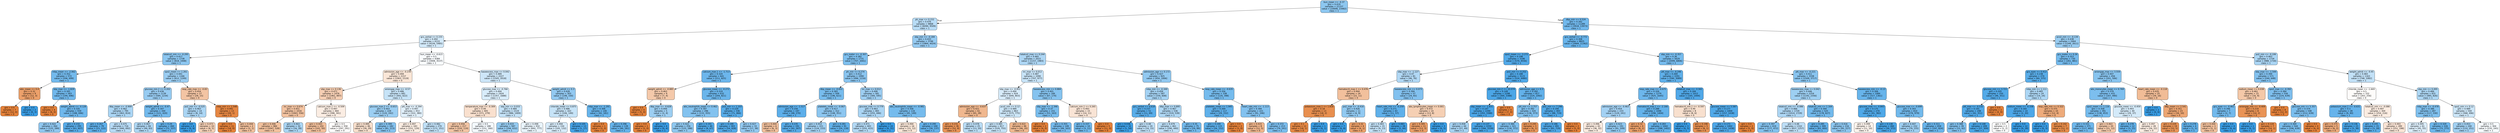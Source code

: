 digraph Tree {
node [shape=box, style="filled, rounded", color="black", fontname="helvetica"] ;
edge [fontname="helvetica"] ;
0 [label="bun_mean <= -0.37\ngini = 0.419\nsamples = 21157\nvalue = [10008, 23482]\nclass = 1", fillcolor="#8dc7f0"] ;
1 [label="ph_max <= 0.152\ngini = 0.476\nsamples = 9868\nvalue = [6090, 9509]\nclass = 1", fillcolor="#b8dcf6"] ;
0 -> 1 [labeldistance=2.5, labelangle=45, headlabel="True"] ;
2 [label="gcs_verbal <= 0.155\ngini = 0.492\nsamples = 6122\nvalue = [4226, 5485]\nclass = 1", fillcolor="#d2e9f9"] ;
1 -> 2 ;
3 [label="totalco2_min <= -0.295\ngini = 0.417\nsamples = 1738\nvalue = [818, 1948]\nclass = 1", fillcolor="#8cc6f0"] ;
2 -> 3 ;
4 [label="mbp_mean <= -2.062\ngini = 0.352\nsamples = 572\nvalue = [206, 699]\nclass = 1", fillcolor="#73baed"] ;
3 -> 4 ;
5 [label="wbc_mean <= 0.4\ngini = 0.32\nsamples = 9\nvalue = [12, 3]\nclass = 0", fillcolor="#eca06a"] ;
4 -> 5 ;
6 [label="gini = 0.0\nsamples = 7\nvalue = [12, 0]\nclass = 0", fillcolor="#e58139"] ;
5 -> 6 ;
7 [label="gini = 0.0\nsamples = 2\nvalue = [0, 3]\nclass = 1", fillcolor="#399de5"] ;
5 -> 7 ;
8 [label="sbp_max <= -1.829\ngini = 0.341\nsamples = 563\nvalue = [194, 696]\nclass = 1", fillcolor="#70b8ec"] ;
4 -> 8 ;
9 [label="gini = 0.0\nsamples = 4\nvalue = [6, 0]\nclass = 0", fillcolor="#e58139"] ;
8 -> 9 ;
10 [label="weight_admit <= -0.128\ngini = 0.335\nsamples = 559\nvalue = [188, 696]\nclass = 1", fillcolor="#6eb7ec"] ;
8 -> 10 ;
11 [label="gini = 0.422\nsamples = 264\nvalue = [125, 289]\nclass = 1", fillcolor="#8fc7f0"] ;
10 -> 11 ;
12 [label="gini = 0.232\nsamples = 295\nvalue = [63, 407]\nclass = 1", fillcolor="#58ace9"] ;
10 -> 12 ;
13 [label="spo2_mean <= 1.261\ngini = 0.441\nsamples = 1166\nvalue = [612, 1249]\nclass = 1", fillcolor="#9acdf2"] ;
3 -> 13 ;
14 [label="glucose_min.2 <= 0.202\ngini = 0.436\nsamples = 1139\nvalue = [584, 1234]\nclass = 1", fillcolor="#97cbf1"] ;
13 -> 14 ;
15 [label="dbp_mean <= -0.909\ngini = 0.462\nsamples = 795\nvalue = [463, 814]\nclass = 1", fillcolor="#aad5f4"] ;
14 -> 15 ;
16 [label="gini = 0.267\nsamples = 79\nvalue = [23, 122]\nclass = 1", fillcolor="#5eafea"] ;
15 -> 16 ;
17 [label="gini = 0.475\nsamples = 716\nvalue = [440, 692]\nclass = 1", fillcolor="#b7dbf6"] ;
15 -> 17 ;
18 [label="weight_admit <= -0.47\ngini = 0.347\nsamples = 344\nvalue = [121, 420]\nclass = 1", fillcolor="#72b9ec"] ;
14 -> 18 ;
19 [label="gini = 0.467\nsamples = 84\nvalue = [49, 83]\nclass = 1", fillcolor="#aed7f4"] ;
18 -> 19 ;
20 [label="gini = 0.29\nsamples = 260\nvalue = [72, 337]\nclass = 1", fillcolor="#63b2eb"] ;
18 -> 20 ;
21 [label="resp_rate_max <= -0.83\ngini = 0.454\nsamples = 27\nvalue = [28, 15]\nclass = 0", fillcolor="#f3c4a3"] ;
13 -> 21 ;
22 [label="po2_min <= -0.525\ngini = 0.463\nsamples = 14\nvalue = [8, 14]\nclass = 1", fillcolor="#aad5f4"] ;
21 -> 22 ;
23 [label="gini = 0.0\nsamples = 4\nvalue = [0, 9]\nclass = 1", fillcolor="#399de5"] ;
22 -> 23 ;
24 [label="gini = 0.473\nsamples = 10\nvalue = [8, 5]\nclass = 0", fillcolor="#f5d0b5"] ;
22 -> 24 ;
25 [label="mbp_min <= 1.548\ngini = 0.091\nsamples = 13\nvalue = [20, 1]\nclass = 0", fillcolor="#e68743"] ;
21 -> 25 ;
26 [label="gini = 0.0\nsamples = 11\nvalue = [18, 0]\nclass = 0", fillcolor="#e58139"] ;
25 -> 26 ;
27 [label="gini = 0.444\nsamples = 2\nvalue = [2, 1]\nclass = 0", fillcolor="#f2c09c"] ;
25 -> 27 ;
28 [label="bun_mean <= -0.615\ngini = 0.5\nsamples = 4384\nvalue = [3408, 3537]\nclass = 1", fillcolor="#f8fbfe"] ;
2 -> 28 ;
29 [label="admission_age <= -0.239\ngini = 0.494\nsamples = 2157\nvalue = [1903, 1519]\nclass = 0", fillcolor="#fae6d7"] ;
28 -> 29 ;
30 [label="sbp_max <= 0.136\ngini = 0.471\nsamples = 1476\nvalue = [1461, 897]\nclass = 0", fillcolor="#f5ceb3"] ;
29 -> 30 ;
31 [label="inr_max <= 0.674\ngini = 0.451\nsamples = 1016\nvalue = [1063, 556]\nclass = 0", fillcolor="#f3c3a1"] ;
30 -> 31 ;
32 [label="gini = 0.446\nsamples = 984\nvalue = [1047, 528]\nclass = 0", fillcolor="#f2c19d"] ;
31 -> 32 ;
33 [label="gini = 0.463\nsamples = 32\nvalue = [16, 28]\nclass = 1", fillcolor="#aad5f4"] ;
31 -> 33 ;
34 [label="calcium_max.1 <= -0.509\ngini = 0.497\nsamples = 460\nvalue = [398, 341]\nclass = 0", fillcolor="#fbede3"] ;
30 -> 34 ;
35 [label="gini = 0.443\nsamples = 102\nvalue = [101, 50]\nclass = 0", fillcolor="#f2bf9b"] ;
34 -> 35 ;
36 [label="gini = 0.5\nsamples = 358\nvalue = [297, 291]\nclass = 0", fillcolor="#fefcfb"] ;
34 -> 36 ;
37 [label="aniongap_max <= -0.57\ngini = 0.486\nsamples = 681\nvalue = [442, 622]\nclass = 1", fillcolor="#c6e3f7"] ;
29 -> 37 ;
38 [label="glucose_max.2 <= -0.653\ngini = 0.443\nsamples = 228\nvalue = [120, 242]\nclass = 1", fillcolor="#9bcef2"] ;
37 -> 38 ;
39 [label="gini = 0.489\nsamples = 46\nvalue = [39, 29]\nclass = 0", fillcolor="#f8dfcc"] ;
38 -> 39 ;
40 [label="gini = 0.399\nsamples = 182\nvalue = [81, 213]\nclass = 1", fillcolor="#84c2ef"] ;
38 -> 40 ;
41 [label="ptt_max <= -0.394\ngini = 0.497\nsamples = 453\nvalue = [322, 380]\nclass = 1", fillcolor="#e1f0fb"] ;
37 -> 41 ;
42 [label="gini = 0.497\nsamples = 183\nvalue = [151, 129]\nclass = 0", fillcolor="#fbede2"] ;
41 -> 42 ;
43 [label="gini = 0.482\nsamples = 270\nvalue = [171, 251]\nclass = 1", fillcolor="#c0e0f7"] ;
41 -> 43 ;
44 [label="baseexcess_max <= 0.042\ngini = 0.489\nsamples = 2227\nvalue = [1505, 2018]\nclass = 1", fillcolor="#cde6f8"] ;
28 -> 44 ;
45 [label="glucose_max <= -0.766\ngini = 0.494\nsamples = 1924\nvalue = [1357, 1688]\nclass = 1", fillcolor="#d8ecfa"] ;
44 -> 45 ;
46 [label="temperature_max <= -0.309\ngini = 0.49\nsamples = 405\nvalue = [371, 279]\nclass = 0", fillcolor="#f9e0ce"] ;
45 -> 46 ;
47 [label="gini = 0.456\nsamples = 217\nvalue = [220, 119]\nclass = 0", fillcolor="#f3c5a4"] ;
46 -> 47 ;
48 [label="gini = 0.5\nsamples = 188\nvalue = [151, 160]\nclass = 1", fillcolor="#f4f9fe"] ;
46 -> 48 ;
49 [label="sbp_min <= 0.033\ngini = 0.484\nsamples = 1519\nvalue = [986, 1409]\nclass = 1", fillcolor="#c4e2f7"] ;
45 -> 49 ;
50 [label="gini = 0.433\nsamples = 587\nvalue = [294, 632]\nclass = 1", fillcolor="#95cbf1"] ;
49 -> 50 ;
51 [label="gini = 0.498\nsamples = 932\nvalue = [692, 777]\nclass = 1", fillcolor="#e9f4fc"] ;
49 -> 51 ;
52 [label="weight_admit <= 0.3\ngini = 0.428\nsamples = 303\nvalue = [148, 330]\nclass = 1", fillcolor="#92c9f1"] ;
44 -> 52 ;
53 [label="chloride_mean <= 0.875\ngini = 0.486\nsamples = 163\nvalue = [106, 149]\nclass = 1", fillcolor="#c6e3f7"] ;
52 -> 53 ;
54 [label="gini = 0.494\nsamples = 150\nvalue = [105, 132]\nclass = 1", fillcolor="#d7ebfa"] ;
53 -> 54 ;
55 [label="gini = 0.105\nsamples = 13\nvalue = [1, 17]\nclass = 1", fillcolor="#45a3e7"] ;
53 -> 55 ;
56 [label="mbp_max <= -1.291\ngini = 0.306\nsamples = 140\nvalue = [42, 181]\nclass = 1", fillcolor="#67b4eb"] ;
52 -> 56 ;
57 [label="gini = 0.0\nsamples = 1\nvalue = [2, 0]\nclass = 0", fillcolor="#e58139"] ;
56 -> 57 ;
58 [label="gini = 0.296\nsamples = 139\nvalue = [40, 181]\nclass = 1", fillcolor="#65b3eb"] ;
56 -> 58 ;
59 [label="sbp_min <= -0.184\ngini = 0.433\nsamples = 3746\nvalue = [1864, 4024]\nclass = 1", fillcolor="#95caf1"] ;
1 -> 59 ;
60 [label="gcs_motor <= -0.307\ngini = 0.382\nsamples = 1731\nvalue = [707, 2041]\nclass = 1", fillcolor="#7ebfee"] ;
59 -> 60 ;
61 [label="calcium_max.1 <= -1.713\ngini = 0.324\nsamples = 641\nvalue = [211, 825]\nclass = 1", fillcolor="#6cb6ec"] ;
60 -> 61 ;
62 [label="weight_admit <= -0.885\ngini = 0.463\nsamples = 9\nvalue = [7, 4]\nclass = 0", fillcolor="#f4c9aa"] ;
61 -> 62 ;
63 [label="gini = 0.0\nsamples = 4\nvalue = [5, 0]\nclass = 0", fillcolor="#e58139"] ;
62 -> 63 ;
64 [label="dbp_max <= -0.628\ngini = 0.444\nsamples = 5\nvalue = [2, 4]\nclass = 1", fillcolor="#9ccef2"] ;
62 -> 64 ;
65 [label="gini = 0.0\nsamples = 1\nvalue = [2, 0]\nclass = 0", fillcolor="#e58139"] ;
64 -> 65 ;
66 [label="gini = 0.0\nsamples = 4\nvalue = [0, 4]\nclass = 1", fillcolor="#399de5"] ;
64 -> 66 ;
67 [label="glucose_mean <= -0.272\ngini = 0.319\nsamples = 632\nvalue = [204, 821]\nclass = 1", fillcolor="#6ab5eb"] ;
61 -> 67 ;
68 [label="abs_neutrophils_mean <= 0.462\ngini = 0.397\nsamples = 296\nvalue = [133, 355]\nclass = 1", fillcolor="#83c2ef"] ;
67 -> 68 ;
69 [label="gini = 0.422\nsamples = 256\nvalue = [125, 288]\nclass = 1", fillcolor="#8fc8f0"] ;
68 -> 69 ;
70 [label="gini = 0.191\nsamples = 40\nvalue = [8, 67]\nclass = 1", fillcolor="#51a9e8"] ;
68 -> 70 ;
71 [label="po2_min <= 1.103\ngini = 0.229\nsamples = 336\nvalue = [71, 466]\nclass = 1", fillcolor="#57ace9"] ;
67 -> 71 ;
72 [label="gini = 0.199\nsamples = 303\nvalue = [54, 428]\nclass = 1", fillcolor="#52a9e8"] ;
71 -> 72 ;
73 [label="gini = 0.427\nsamples = 33\nvalue = [17, 38]\nclass = 1", fillcolor="#92c9f1"] ;
71 -> 73 ;
74 [label="ph_min <= 0.274\ngini = 0.412\nsamples = 1090\nvalue = [496, 1216]\nclass = 1", fillcolor="#8ac5f0"] ;
60 -> 74 ;
75 [label="dbp_mean <= -0.651\ngini = 0.365\nsamples = 509\nvalue = [196, 621]\nclass = 1", fillcolor="#77bced"] ;
74 -> 75 ;
76 [label="admission_age <= -1.517\ngini = 0.256\nsamples = 197\nvalue = [48, 270]\nclass = 1", fillcolor="#5caeea"] ;
75 -> 76 ;
77 [label="gini = 0.444\nsamples = 6\nvalue = [6, 3]\nclass = 0", fillcolor="#f2c09c"] ;
76 -> 77 ;
78 [label="gini = 0.235\nsamples = 191\nvalue = [42, 267]\nclass = 1", fillcolor="#58ace9"] ;
76 -> 78 ;
79 [label="platelets_mean <= -0.067\ngini = 0.417\nsamples = 312\nvalue = [148, 351]\nclass = 1", fillcolor="#8cc6f0"] ;
75 -> 79 ;
80 [label="gini = 0.453\nsamples = 221\nvalue = [124, 233]\nclass = 1", fillcolor="#a2d1f3"] ;
79 -> 80 ;
81 [label="gini = 0.281\nsamples = 91\nvalue = [24, 118]\nclass = 1", fillcolor="#61b1ea"] ;
79 -> 81 ;
82 [label="inr_max <= 0.012\ngini = 0.446\nsamples = 581\nvalue = [300, 595]\nclass = 1", fillcolor="#9dcef2"] ;
74 -> 82 ;
83 [label="glucose_max <= 0.779\ngini = 0.463\nsamples = 465\nvalue = [255, 446]\nclass = 1", fillcolor="#aad5f4"] ;
82 -> 83 ;
84 [label="gini = 0.471\nsamples = 443\nvalue = [255, 415]\nclass = 1", fillcolor="#b3d9f5"] ;
83 -> 84 ;
85 [label="gini = 0.0\nsamples = 22\nvalue = [0, 31]\nclass = 1", fillcolor="#399de5"] ;
83 -> 85 ;
86 [label="abs_neutrophils_mean <= -0.981\ngini = 0.356\nsamples = 116\nvalue = [45, 149]\nclass = 1", fillcolor="#75bbed"] ;
82 -> 86 ;
87 [label="gini = 0.494\nsamples = 16\nvalue = [15, 12]\nclass = 0", fillcolor="#fae6d7"] ;
86 -> 87 ;
88 [label="gini = 0.295\nsamples = 100\nvalue = [30, 137]\nclass = 1", fillcolor="#64b2eb"] ;
86 -> 88 ;
89 [label="totalco2_max <= 0.244\ngini = 0.465\nsamples = 2015\nvalue = [1157, 1983]\nclass = 1", fillcolor="#add6f4"] ;
59 -> 89 ;
90 [label="inr_max <= 0.012\ngini = 0.487\nsamples = 1090\nvalue = [707, 977]\nclass = 1", fillcolor="#c8e4f8"] ;
89 -> 90 ;
91 [label="sbp_max <= -0.951\ngini = 0.494\nsamples = 924\nvalue = [640, 803]\nclass = 1", fillcolor="#d7ebfa"] ;
90 -> 91 ;
92 [label="admission_age <= -0.637\ngini = 0.421\nsamples = 61\nvalue = [65, 28]\nclass = 0", fillcolor="#f0b78e"] ;
91 -> 92 ;
93 [label="gini = 0.231\nsamples = 36\nvalue = [52, 8]\nclass = 0", fillcolor="#e99457"] ;
92 -> 93 ;
94 [label="gini = 0.478\nsamples = 25\nvalue = [13, 20]\nclass = 1", fillcolor="#baddf6"] ;
92 -> 94 ;
95 [label="pco2_min <= 0.12\ngini = 0.489\nsamples = 863\nvalue = [575, 775]\nclass = 1", fillcolor="#cce6f8"] ;
91 -> 95 ;
96 [label="gini = 0.485\nsamples = 817\nvalue = [529, 755]\nclass = 1", fillcolor="#c4e2f7"] ;
95 -> 96 ;
97 [label="gini = 0.422\nsamples = 46\nvalue = [46, 20]\nclass = 0", fillcolor="#f0b88f"] ;
95 -> 97 ;
98 [label="baseexcess_min <= 0.884\ngini = 0.401\nsamples = 166\nvalue = [67, 174]\nclass = 1", fillcolor="#85c3ef"] ;
90 -> 98 ;
99 [label="sbp_max <= -1.346\ngini = 0.37\nsamples = 151\nvalue = [53, 163]\nclass = 1", fillcolor="#79bded"] ;
98 -> 99 ;
100 [label="gini = 0.0\nsamples = 2\nvalue = [4, 0]\nclass = 0", fillcolor="#e58139"] ;
99 -> 100 ;
101 [label="gini = 0.355\nsamples = 149\nvalue = [49, 163]\nclass = 1", fillcolor="#75baed"] ;
99 -> 101 ;
102 [label="calcium_min.1 <= 0.265\ngini = 0.493\nsamples = 15\nvalue = [14, 11]\nclass = 0", fillcolor="#f9e4d5"] ;
98 -> 102 ;
103 [label="gini = 0.337\nsamples = 10\nvalue = [3, 11]\nclass = 1", fillcolor="#6fb8ec"] ;
102 -> 103 ;
104 [label="gini = 0.0\nsamples = 5\nvalue = [11, 0]\nclass = 0", fillcolor="#e58139"] ;
102 -> 104 ;
105 [label="admission_age <= 0.172\ngini = 0.427\nsamples = 925\nvalue = [450, 1006]\nclass = 1", fillcolor="#92c9f1"] ;
89 -> 105 ;
106 [label="mbp_min <= -0.349\ngini = 0.456\nsamples = 587\nvalue = [330, 608]\nclass = 1", fillcolor="#a4d2f3"] ;
105 -> 106 ;
107 [label="gcs_verbal <= 0.618\ngini = 0.237\nsamples = 51\nvalue = [11, 69]\nclass = 1", fillcolor="#59ade9"] ;
106 -> 107 ;
108 [label="gini = 0.036\nsamples = 32\nvalue = [1, 54]\nclass = 1", fillcolor="#3d9fe5"] ;
107 -> 108 ;
109 [label="gini = 0.48\nsamples = 19\nvalue = [10, 15]\nclass = 1", fillcolor="#bddef6"] ;
107 -> 109 ;
110 [label="dbp_max <= 0.895\ngini = 0.467\nsamples = 536\nvalue = [319, 539]\nclass = 1", fillcolor="#aed7f4"] ;
106 -> 110 ;
111 [label="gini = 0.479\nsamples = 461\nvalue = [290, 440]\nclass = 1", fillcolor="#bcdef6"] ;
110 -> 111 ;
112 [label="gini = 0.35\nsamples = 75\nvalue = [29, 99]\nclass = 1", fillcolor="#73baed"] ;
110 -> 112 ;
113 [label="resp_rate_mean <= -0.635\ngini = 0.356\nsamples = 338\nvalue = [120, 398]\nclass = 1", fillcolor="#75bbed"] ;
105 -> 113 ;
114 [label="platelets_mean <= 1.945\ngini = 0.269\nsamples = 117\nvalue = [29, 152]\nclass = 1", fillcolor="#5fb0ea"] ;
113 -> 114 ;
115 [label="gini = 0.249\nsamples = 115\nvalue = [26, 152]\nclass = 1", fillcolor="#5baee9"] ;
114 -> 115 ;
116 [label="gini = 0.0\nsamples = 2\nvalue = [3, 0]\nclass = 0", fillcolor="#e58139"] ;
114 -> 116 ;
117 [label="heart_rate_min <= -1.113\ngini = 0.394\nsamples = 221\nvalue = [91, 246]\nclass = 1", fillcolor="#82c1ef"] ;
113 -> 117 ;
118 [label="gini = 0.415\nsamples = 8\nvalue = [12, 5]\nclass = 0", fillcolor="#f0b58b"] ;
117 -> 118 ;
119 [label="gini = 0.372\nsamples = 213\nvalue = [79, 241]\nclass = 1", fillcolor="#7abdee"] ;
117 -> 119 ;
120 [label="dbp_min <= 0.524\ngini = 0.342\nsamples = 11289\nvalue = [3918, 13973]\nclass = 1", fillcolor="#71b8ec"] ;
0 -> 120 [labeldistance=2.5, labelangle=-45, headlabel="False"] ;
121 [label="gcs_verbal <= -0.772\ngini = 0.308\nsamples = 8825\nvalue = [2669, 11362]\nclass = 1", fillcolor="#68b4eb"] ;
120 -> 121 ;
122 [label="spo2_mean <= -3.272\ngini = 0.198\nsamples = 3196\nvalue = [570, 4556]\nclass = 1", fillcolor="#52a9e8"] ;
121 -> 122 ;
123 [label="sbp_max <= -1.127\ngini = 0.47\nsamples = 81\nvalue = [46, 76]\nclass = 1", fillcolor="#b1d8f5"] ;
122 -> 123 ;
124 [label="hematocrit_max.1 <= 0.476\ngini = 0.444\nsamples = 24\nvalue = [22, 11]\nclass = 0", fillcolor="#f2c09c"] ;
123 -> 124 ;
125 [label="potassium_max.1 <= 1.816\ngini = 0.18\nsamples = 13\nvalue = [18, 2]\nclass = 0", fillcolor="#e88f4f"] ;
124 -> 125 ;
126 [label="gini = 0.1\nsamples = 12\nvalue = [18, 1]\nclass = 0", fillcolor="#e68844"] ;
125 -> 126 ;
127 [label="gini = 0.0\nsamples = 1\nvalue = [0, 1]\nclass = 1", fillcolor="#399de5"] ;
125 -> 127 ;
128 [label="po2_max <= -0.416\ngini = 0.426\nsamples = 11\nvalue = [4, 9]\nclass = 1", fillcolor="#91c9f1"] ;
124 -> 128 ;
129 [label="gini = 0.0\nsamples = 7\nvalue = [0, 8]\nclass = 1", fillcolor="#399de5"] ;
128 -> 129 ;
130 [label="gini = 0.32\nsamples = 4\nvalue = [4, 1]\nclass = 0", fillcolor="#eca06a"] ;
128 -> 130 ;
131 [label="baseexcess_min <= 0.073\ngini = 0.394\nsamples = 57\nvalue = [24, 65]\nclass = 1", fillcolor="#82c1ef"] ;
123 -> 131 ;
132 [label="heart_rate_min <= -0.259\ngini = 0.271\nsamples = 43\nvalue = [11, 57]\nclass = 1", fillcolor="#5fb0ea"] ;
131 -> 132 ;
133 [label="gini = 0.483\nsamples = 15\nvalue = [9, 13]\nclass = 1", fillcolor="#c2e1f7"] ;
132 -> 133 ;
134 [label="gini = 0.083\nsamples = 28\nvalue = [2, 44]\nclass = 1", fillcolor="#42a1e6"] ;
132 -> 134 ;
135 [label="abs_lymphocytes_mean <= 0.001\ngini = 0.472\nsamples = 14\nvalue = [13, 8]\nclass = 0", fillcolor="#f5cfb3"] ;
131 -> 135 ;
136 [label="gini = 0.305\nsamples = 11\nvalue = [13, 3]\nclass = 0", fillcolor="#eb9e67"] ;
135 -> 136 ;
137 [label="gini = 0.0\nsamples = 3\nvalue = [0, 5]\nclass = 1", fillcolor="#399de5"] ;
135 -> 137 ;
138 [label="po2_min <= 0.252\ngini = 0.188\nsamples = 3115\nvalue = [524, 4480]\nclass = 1", fillcolor="#50a8e8"] ;
122 -> 138 ;
139 [label="glucose_min.2 <= 10.074\ngini = 0.149\nsamples = 2298\nvalue = [300, 3388]\nclass = 1", fillcolor="#4ba6e7"] ;
138 -> 139 ;
140 [label="sbp_mean <= -1.831\ngini = 0.147\nsamples = 2294\nvalue = [293, 3388]\nclass = 1", fillcolor="#4aa5e7"] ;
139 -> 140 ;
141 [label="gini = 0.458\nsamples = 44\nvalue = [27, 49]\nclass = 1", fillcolor="#a6d3f3"] ;
140 -> 141 ;
142 [label="gini = 0.137\nsamples = 2250\nvalue = [266, 3339]\nclass = 1", fillcolor="#49a5e7"] ;
140 -> 142 ;
143 [label="gini = 0.0\nsamples = 4\nvalue = [7, 0]\nclass = 0", fillcolor="#e58139"] ;
139 -> 143 ;
144 [label="admission_age <= 0.3\ngini = 0.282\nsamples = 817\nvalue = [224, 1092]\nclass = 1", fillcolor="#62b1ea"] ;
138 -> 144 ;
145 [label="ptt_min <= 3.757\ngini = 0.392\nsamples = 324\nvalue = [136, 373]\nclass = 1", fillcolor="#81c1ee"] ;
144 -> 145 ;
146 [label="gini = 0.384\nsamples = 321\nvalue = [130, 372]\nclass = 1", fillcolor="#7ebfee"] ;
145 -> 146 ;
147 [label="gini = 0.245\nsamples = 3\nvalue = [6, 1]\nclass = 0", fillcolor="#e9965a"] ;
145 -> 147 ;
148 [label="po2_min <= 7.296\ngini = 0.194\nsamples = 493\nvalue = [88, 719]\nclass = 1", fillcolor="#51a9e8"] ;
144 -> 148 ;
149 [label="gini = 0.186\nsamples = 491\nvalue = [83, 719]\nclass = 1", fillcolor="#50a8e8"] ;
148 -> 149 ;
150 [label="gini = 0.0\nsamples = 2\nvalue = [5, 0]\nclass = 0", fillcolor="#e58139"] ;
148 -> 150 ;
151 [label="sbp_min <= -0.357\ngini = 0.36\nsamples = 5629\nvalue = [2099, 6806]\nclass = 1", fillcolor="#76bbed"] ;
121 -> 151 ;
152 [label="ptt_max <= -0.246\ngini = 0.269\nsamples = 2291\nvalue = [590, 3089]\nclass = 1", fillcolor="#5fb0ea"] ;
151 -> 152 ;
153 [label="resp_rate_max <= -0.675\ngini = 0.326\nsamples = 1279\nvalue = [425, 1645]\nclass = 1", fillcolor="#6cb6ec"] ;
152 -> 153 ;
154 [label="admission_age <= -0.463\ngini = 0.454\nsamples = 233\nvalue = [129, 241]\nclass = 1", fillcolor="#a3d1f3"] ;
153 -> 154 ;
155 [label="gini = 0.496\nsamples = 42\nvalue = [38, 32]\nclass = 0", fillcolor="#fbebe0"] ;
154 -> 155 ;
156 [label="gini = 0.423\nsamples = 191\nvalue = [91, 209]\nclass = 1", fillcolor="#8fc8f0"] ;
154 -> 156 ;
157 [label="hematocrit_max.1 <= -2.166\ngini = 0.288\nsamples = 1046\nvalue = [296, 1404]\nclass = 1", fillcolor="#63b2ea"] ;
153 -> 157 ;
158 [label="gini = 0.32\nsamples = 4\nvalue = [8, 2]\nclass = 0", fillcolor="#eca06a"] ;
157 -> 158 ;
159 [label="gini = 0.283\nsamples = 1042\nvalue = [288, 1402]\nclass = 1", fillcolor="#62b1ea"] ;
157 -> 159 ;
160 [label="totalco2_max <= -3.342\ngini = 0.184\nsamples = 1012\nvalue = [165, 1444]\nclass = 1", fillcolor="#50a8e8"] ;
152 -> 160 ;
161 [label="hematocrit_min.1 <= -0.597\ngini = 0.49\nsamples = 8\nvalue = [8, 6]\nclass = 0", fillcolor="#f8e0ce"] ;
160 -> 161 ;
162 [label="gini = 0.0\nsamples = 3\nvalue = [0, 5]\nclass = 1", fillcolor="#399de5"] ;
161 -> 162 ;
163 [label="gini = 0.198\nsamples = 5\nvalue = [8, 1]\nclass = 0", fillcolor="#e89152"] ;
161 -> 163 ;
164 [label="glucose_mean <= 5.587\ngini = 0.177\nsamples = 1004\nvalue = [157, 1438]\nclass = 1", fillcolor="#4fa8e8"] ;
160 -> 164 ;
165 [label="gini = 0.173\nsamples = 1002\nvalue = [152, 1438]\nclass = 1", fillcolor="#4ea7e8"] ;
164 -> 165 ;
166 [label="gini = 0.0\nsamples = 2\nvalue = [5, 0]\nclass = 0", fillcolor="#e58139"] ;
164 -> 166 ;
167 [label="ptt_max <= -0.221\ngini = 0.411\nsamples = 3338\nvalue = [1509, 3717]\nclass = 1", fillcolor="#89c5f0"] ;
151 -> 167 ;
168 [label="baseexcess_max <= 0.042\ngini = 0.446\nsamples = 2254\nvalue = [1192, 2356]\nclass = 1", fillcolor="#9dcff2"] ;
167 -> 168 ;
169 [label="totalco2_min <= -0.086\ngini = 0.466\nsamples = 1729\nvalue = [1014, 1729]\nclass = 1", fillcolor="#add6f4"] ;
168 -> 169 ;
170 [label="gini = 0.397\nsamples = 419\nvalue = [177, 472]\nclass = 1", fillcolor="#83c2ef"] ;
169 -> 170 ;
171 [label="gini = 0.48\nsamples = 1310\nvalue = [837, 1257]\nclass = 1", fillcolor="#bddef6"] ;
169 -> 171 ;
172 [label="totalco2_min <= 1.164\ngini = 0.344\nsamples = 525\nvalue = [178, 627]\nclass = 1", fillcolor="#71b9ec"] ;
168 -> 172 ;
173 [label="gini = 0.285\nsamples = 309\nvalue = [83, 400]\nclass = 1", fillcolor="#62b1ea"] ;
172 -> 173 ;
174 [label="gini = 0.416\nsamples = 216\nvalue = [95, 227]\nclass = 1", fillcolor="#8cc6f0"] ;
172 -> 174 ;
175 [label="baseexcess_min <= -0.13\ngini = 0.306\nsamples = 1084\nvalue = [317, 1361]\nclass = 1", fillcolor="#67b4eb"] ;
167 -> 175 ;
176 [label="glucose_max <= -0.843\ngini = 0.175\nsamples = 274\nvalue = [41, 382]\nclass = 1", fillcolor="#4ea8e8"] ;
175 -> 176 ;
177 [label="gini = 0.499\nsamples = 14\nvalue = [11, 10]\nclass = 0", fillcolor="#fdf4ed"] ;
176 -> 177 ;
178 [label="gini = 0.138\nsamples = 260\nvalue = [30, 372]\nclass = 1", fillcolor="#49a5e7"] ;
176 -> 178 ;
179 [label="glucose_max <= -0.699\ngini = 0.343\nsamples = 810\nvalue = [276, 979]\nclass = 1", fillcolor="#71b9ec"] ;
175 -> 179 ;
180 [label="gini = 0.447\nsamples = 152\nvalue = [79, 155]\nclass = 1", fillcolor="#9ecff2"] ;
179 -> 180 ;
181 [label="gini = 0.311\nsamples = 658\nvalue = [197, 824]\nclass = 1", fillcolor="#68b4eb"] ;
179 -> 181 ;
182 [label="pco2_min <= -0.134\ngini = 0.438\nsamples = 2464\nvalue = [1249, 2611]\nclass = 1", fillcolor="#98ccf1"] ;
120 -> 182 ;
183 [label="gcs_motor <= 0.26\ngini = 0.353\nsamples = 730\nvalue = [261, 881]\nclass = 1", fillcolor="#74baed"] ;
182 -> 183 ;
184 [label="gcs_eyes <= 0.412\ngini = 0.238\nsamples = 274\nvalue = [60, 375]\nclass = 1", fillcolor="#59ade9"] ;
183 -> 184 ;
185 [label="glucose_min <= 3.721\ngini = 0.205\nsamples = 250\nvalue = [46, 351]\nclass = 1", fillcolor="#53aae8"] ;
184 -> 185 ;
186 [label="ptt_max <= -0.532\ngini = 0.191\nsamples = 248\nvalue = [42, 351]\nclass = 1", fillcolor="#51a9e8"] ;
185 -> 186 ;
187 [label="gini = 0.388\nsamples = 39\nvalue = [15, 42]\nclass = 1", fillcolor="#80c0ee"] ;
186 -> 187 ;
188 [label="gini = 0.148\nsamples = 209\nvalue = [27, 309]\nclass = 1", fillcolor="#4aa6e7"] ;
186 -> 188 ;
189 [label="gini = 0.0\nsamples = 2\nvalue = [4, 0]\nclass = 0", fillcolor="#e58139"] ;
185 -> 189 ;
190 [label="mbp_min <= 1.111\ngini = 0.465\nsamples = 24\nvalue = [14, 24]\nclass = 1", fillcolor="#acd6f4"] ;
184 -> 190 ;
191 [label="sodium_mean <= -0.338\ngini = 0.165\nsamples = 14\nvalue = [2, 20]\nclass = 1", fillcolor="#4da7e8"] ;
190 -> 191 ;
192 [label="gini = 0.5\nsamples = 2\nvalue = [2, 2]\nclass = 0", fillcolor="#ffffff"] ;
191 -> 192 ;
193 [label="gini = 0.0\nsamples = 12\nvalue = [0, 18]\nclass = 1", fillcolor="#399de5"] ;
191 -> 193 ;
194 [label="resp_rate_min <= 0.322\ngini = 0.375\nsamples = 10\nvalue = [12, 4]\nclass = 0", fillcolor="#eeab7b"] ;
190 -> 194 ;
195 [label="gini = 0.0\nsamples = 3\nvalue = [0, 3]\nclass = 1", fillcolor="#399de5"] ;
194 -> 195 ;
196 [label="gini = 0.142\nsamples = 7\nvalue = [12, 1]\nclass = 0", fillcolor="#e78c49"] ;
194 -> 196 ;
197 [label="aniongap_max <= 3.559\ngini = 0.407\nsamples = 456\nvalue = [201, 506]\nclass = 1", fillcolor="#88c4ef"] ;
183 -> 197 ;
198 [label="abs_monocytes_mean <= 0.769\ngini = 0.379\nsamples = 431\nvalue = [167, 490]\nclass = 1", fillcolor="#7cbeee"] ;
197 -> 198 ;
199 [label="spo2_mean <= 1.116\ngini = 0.358\nsamples = 391\nvalue = [138, 453]\nclass = 1", fillcolor="#75bbed"] ;
198 -> 199 ;
200 [label="gini = 0.331\nsamples = 371\nvalue = [117, 441]\nclass = 1", fillcolor="#6eb7ec"] ;
199 -> 200 ;
201 [label="gini = 0.463\nsamples = 20\nvalue = [21, 12]\nclass = 0", fillcolor="#f4c9aa"] ;
199 -> 201 ;
202 [label="glucose_mean <= -0.459\ngini = 0.493\nsamples = 40\nvalue = [29, 37]\nclass = 1", fillcolor="#d4eaf9"] ;
198 -> 202 ;
203 [label="gini = 0.278\nsamples = 12\nvalue = [3, 15]\nclass = 1", fillcolor="#61b1ea"] ;
202 -> 203 ;
204 [label="gini = 0.497\nsamples = 28\nvalue = [26, 22]\nclass = 0", fillcolor="#fbece1"] ;
202 -> 204 ;
205 [label="heart_rate_mean <= -0.118\ngini = 0.435\nsamples = 25\nvalue = [34, 16]\nclass = 0", fillcolor="#f1bc96"] ;
197 -> 205 ;
206 [label="gini = 0.0\nsamples = 2\nvalue = [0, 6]\nclass = 1", fillcolor="#399de5"] ;
205 -> 206 ;
207 [label="dbp_mean <= 2.541\ngini = 0.351\nsamples = 23\nvalue = [34, 10]\nclass = 0", fillcolor="#eda673"] ;
205 -> 207 ;
208 [label="gini = 0.229\nsamples = 19\nvalue = [33, 5]\nclass = 0", fillcolor="#e99457"] ;
207 -> 208 ;
209 [label="gini = 0.278\nsamples = 4\nvalue = [1, 5]\nclass = 1", fillcolor="#61b1ea"] ;
207 -> 209 ;
210 [label="po2_min <= -0.199\ngini = 0.463\nsamples = 1734\nvalue = [988, 1730]\nclass = 1", fillcolor="#aad5f4"] ;
182 -> 210 ;
211 [label="sbp_max <= -1.544\ngini = 0.394\nsamples = 571\nvalue = [240, 648]\nclass = 1", fillcolor="#82c1ef"] ;
210 -> 211 ;
212 [label="sodium_mean <= 0.038\ngini = 0.461\nsamples = 15\nvalue = [16, 9]\nclass = 0", fillcolor="#f4c8a8"] ;
211 -> 212 ;
213 [label="gcs_eyes <= -0.461\ngini = 0.346\nsamples = 7\nvalue = [2, 7]\nclass = 1", fillcolor="#72b9ec"] ;
212 -> 213 ;
214 [label="gini = 0.444\nsamples = 3\nvalue = [2, 1]\nclass = 0", fillcolor="#f2c09c"] ;
213 -> 214 ;
215 [label="gini = 0.0\nsamples = 4\nvalue = [0, 6]\nclass = 1", fillcolor="#399de5"] ;
213 -> 215 ;
216 [label="aniongap_min <= -0.409\ngini = 0.219\nsamples = 8\nvalue = [14, 2]\nclass = 0", fillcolor="#e99355"] ;
212 -> 216 ;
217 [label="gini = 0.0\nsamples = 1\nvalue = [0, 1]\nclass = 1", fillcolor="#399de5"] ;
216 -> 217 ;
218 [label="gini = 0.124\nsamples = 7\nvalue = [14, 1]\nclass = 0", fillcolor="#e78a47"] ;
216 -> 218 ;
219 [label="spo2_max <= -4.392\ngini = 0.384\nsamples = 556\nvalue = [224, 639]\nclass = 1", fillcolor="#7ebfee"] ;
211 -> 219 ;
220 [label="gini = 0.0\nsamples = 8\nvalue = [12, 0]\nclass = 0", fillcolor="#e58139"] ;
219 -> 220 ;
221 [label="glucose_min <= 5.357\ngini = 0.374\nsamples = 548\nvalue = [212, 639]\nclass = 1", fillcolor="#7bbeee"] ;
219 -> 221 ;
222 [label="gini = 0.369\nsamples = 544\nvalue = [206, 639]\nclass = 1", fillcolor="#79bded"] ;
221 -> 222 ;
223 [label="gini = 0.0\nsamples = 4\nvalue = [6, 0]\nclass = 0", fillcolor="#e58139"] ;
221 -> 223 ;
224 [label="weight_admit <= -0.45\ngini = 0.483\nsamples = 1163\nvalue = [748, 1082]\nclass = 1", fillcolor="#c2e1f7"] ;
210 -> 224 ;
225 [label="chloride_mean <= -1.669\ngini = 0.5\nsamples = 332\nvalue = [263, 256]\nclass = 0", fillcolor="#fefcfa"] ;
224 -> 225 ;
226 [label="potassium_max.1 <= -0.631\ngini = 0.3\nsamples = 28\nvalue = [9, 40]\nclass = 1", fillcolor="#66b3eb"] ;
225 -> 226 ;
227 [label="gini = 0.375\nsamples = 5\nvalue = [6, 2]\nclass = 0", fillcolor="#eeab7b"] ;
226 -> 227 ;
228 [label="gini = 0.136\nsamples = 23\nvalue = [3, 38]\nclass = 1", fillcolor="#49a5e7"] ;
226 -> 228 ;
229 [label="totalco2_min <= -0.086\ngini = 0.497\nsamples = 304\nvalue = [254, 216]\nclass = 0", fillcolor="#fbece1"] ;
225 -> 229 ;
230 [label="gini = 0.245\nsamples = 15\nvalue = [3, 18]\nclass = 1", fillcolor="#5aade9"] ;
229 -> 230 ;
231 [label="gini = 0.493\nsamples = 289\nvalue = [251, 198]\nclass = 0", fillcolor="#fae4d5"] ;
229 -> 231 ;
232 [label="sbp_min <= 0.495\ngini = 0.466\nsamples = 831\nvalue = [485, 826]\nclass = 1", fillcolor="#add7f4"] ;
224 -> 232 ;
233 [label="mbp_max <= -0.478\ngini = 0.386\nsamples = 287\nvalue = [117, 330]\nclass = 1", fillcolor="#7fc0ee"] ;
232 -> 233 ;
234 [label="gini = 0.495\nsamples = 61\nvalue = [45, 55]\nclass = 1", fillcolor="#dbedfa"] ;
233 -> 234 ;
235 [label="gini = 0.329\nsamples = 226\nvalue = [72, 275]\nclass = 1", fillcolor="#6db7ec"] ;
233 -> 235 ;
236 [label="spo2_min <= 0.12\ngini = 0.489\nsamples = 544\nvalue = [368, 496]\nclass = 1", fillcolor="#cce6f8"] ;
232 -> 236 ;
237 [label="gini = 0.453\nsamples = 240\nvalue = [133, 251]\nclass = 1", fillcolor="#a2d1f3"] ;
236 -> 237 ;
238 [label="gini = 0.5\nsamples = 304\nvalue = [235, 245]\nclass = 1", fillcolor="#f7fbfe"] ;
236 -> 238 ;
}